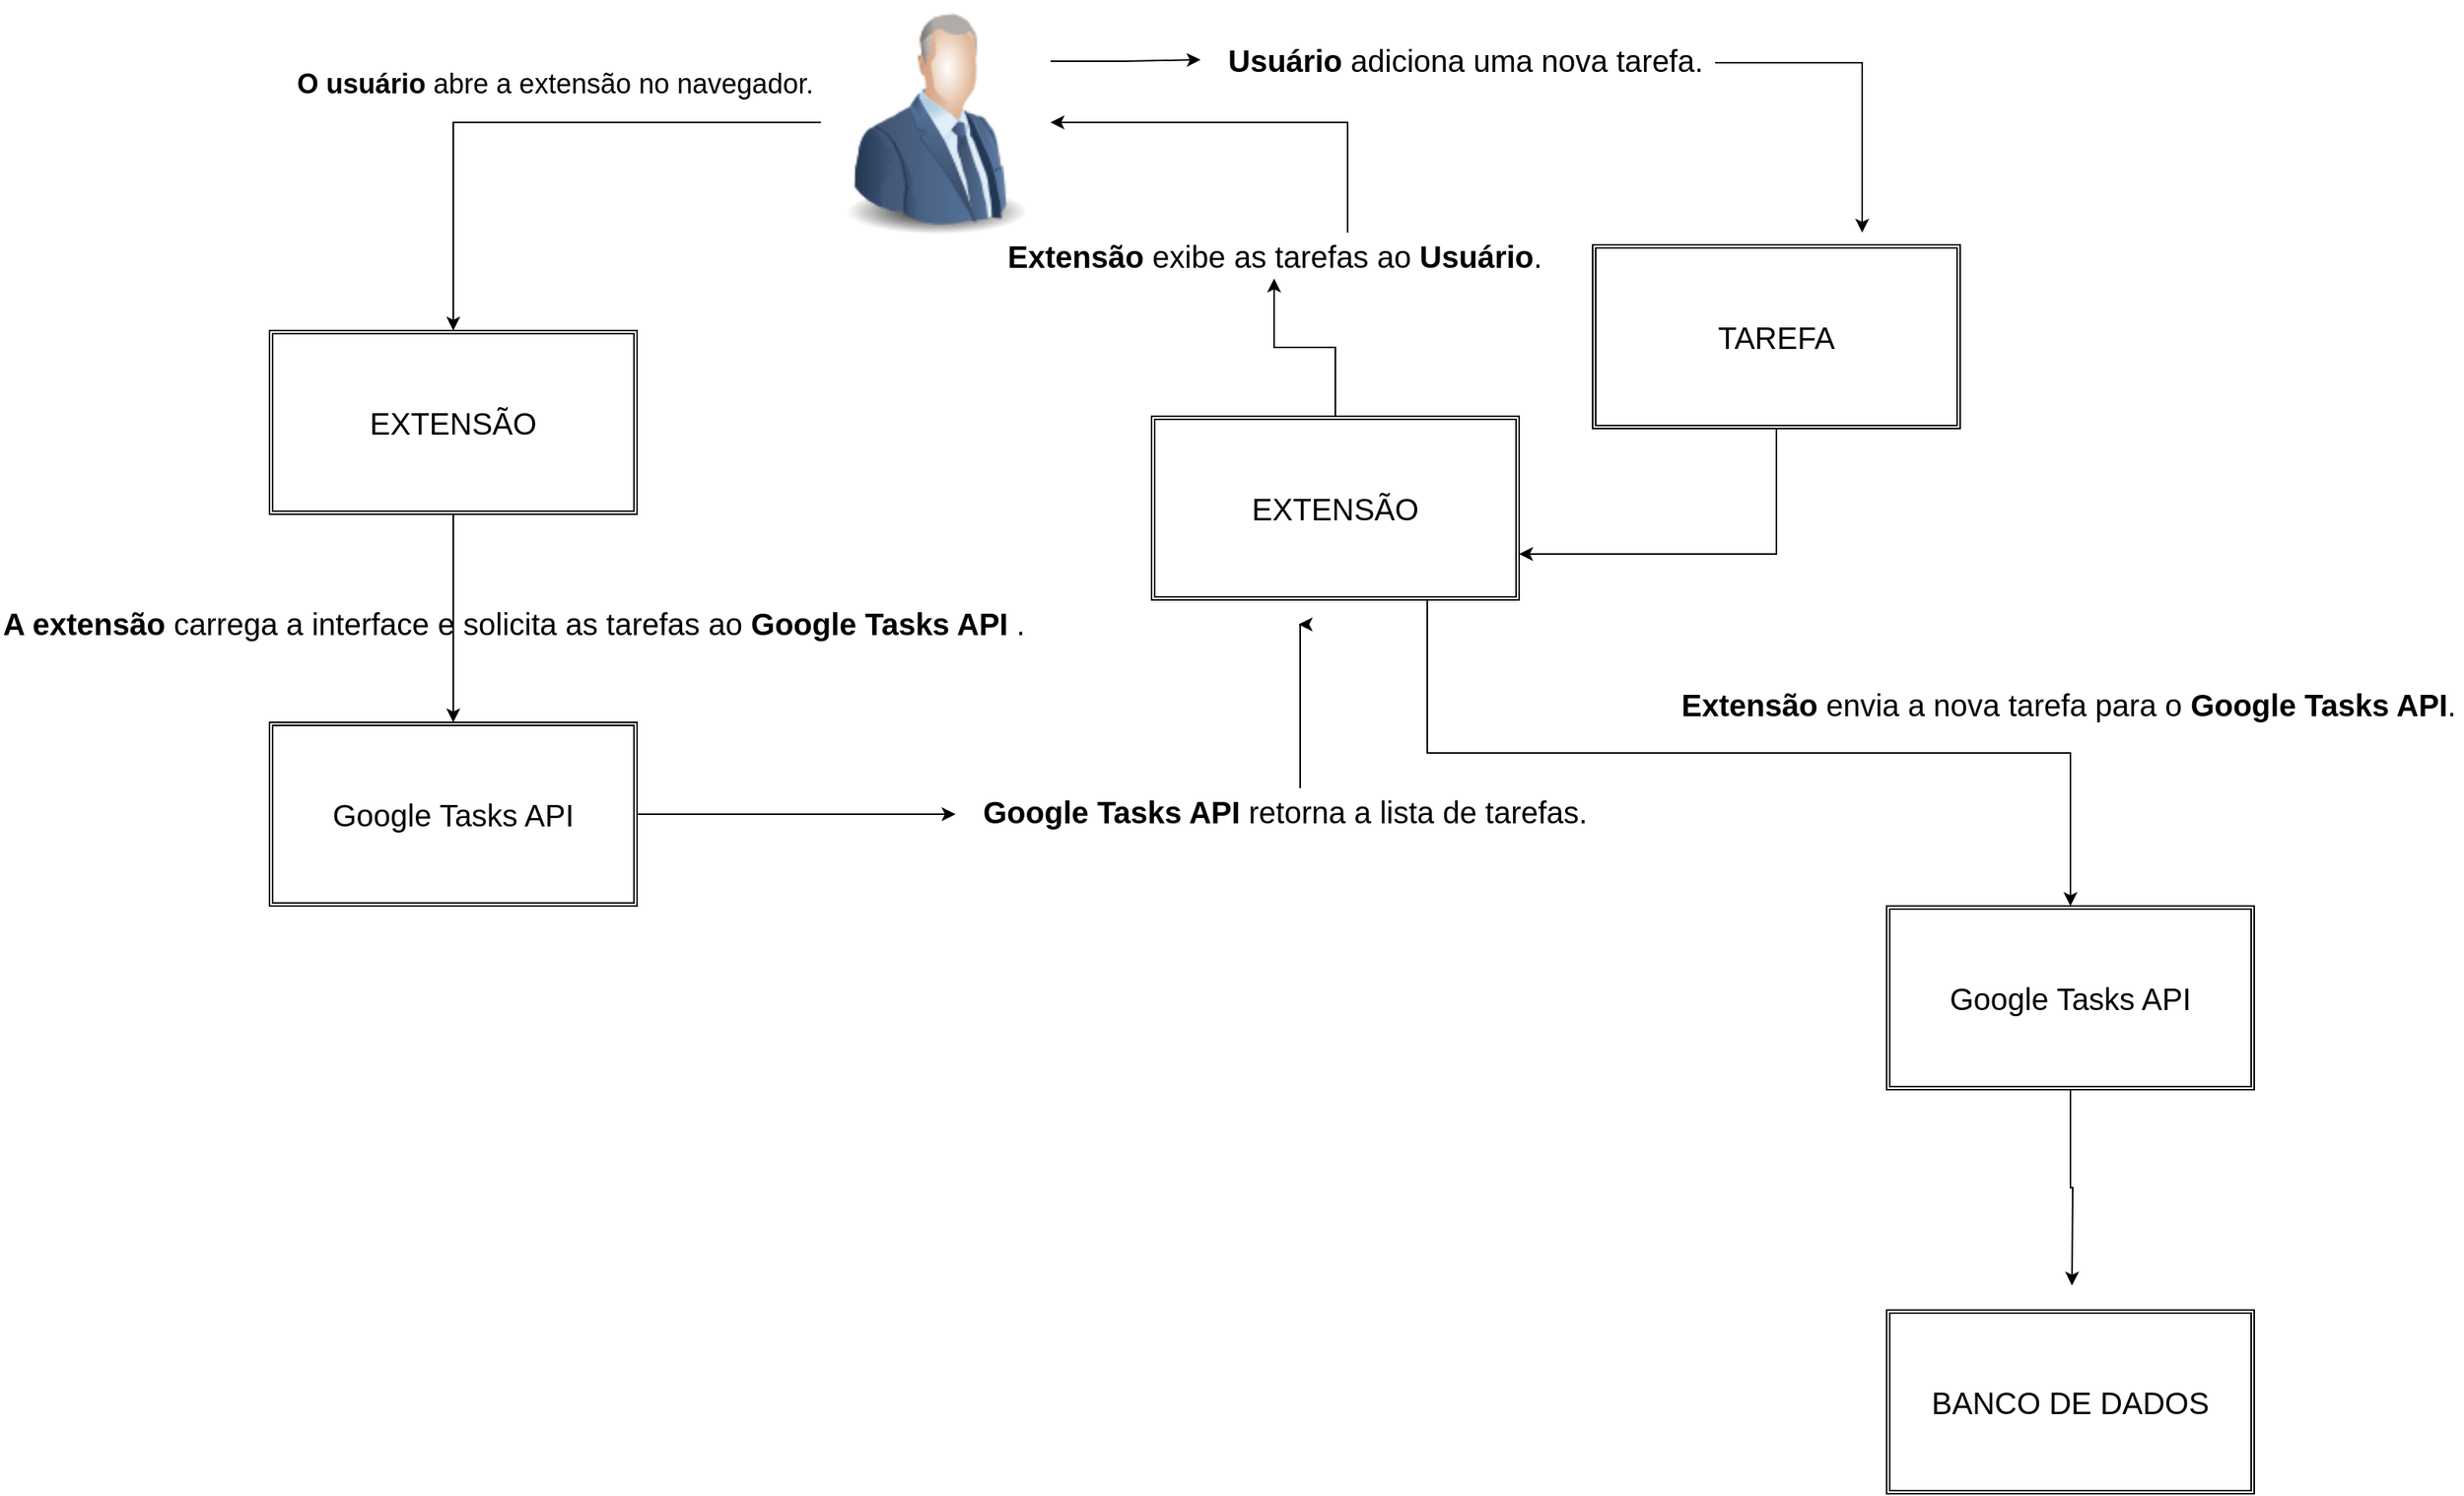 <mxfile version="24.7.16">
  <diagram name="Página-1" id="A7BaisGVbiMddVV-wmkI">
    <mxGraphModel dx="2587" dy="868" grid="1" gridSize="16" guides="1" tooltips="1" connect="1" arrows="1" fold="1" page="1" pageScale="1" pageWidth="827" pageHeight="1169" math="0" shadow="0">
      <root>
        <mxCell id="0" />
        <mxCell id="1" parent="0" />
        <mxCell id="XdPFumAg-L-F2V5rF2W7-9" value="" style="edgeStyle=orthogonalEdgeStyle;rounded=0;orthogonalLoop=1;jettySize=auto;html=1;" edge="1" parent="1" source="XdPFumAg-L-F2V5rF2W7-1" target="XdPFumAg-L-F2V5rF2W7-2">
          <mxGeometry relative="1" as="geometry" />
        </mxCell>
        <mxCell id="XdPFumAg-L-F2V5rF2W7-33" style="edgeStyle=orthogonalEdgeStyle;rounded=0;orthogonalLoop=1;jettySize=auto;html=1;exitX=1;exitY=0.567;exitDx=0;exitDy=0;exitPerimeter=0;" edge="1" parent="1" source="XdPFumAg-L-F2V5rF2W7-36">
          <mxGeometry relative="1" as="geometry">
            <mxPoint x="720" y="192" as="targetPoint" />
            <mxPoint x="640" y="71.5" as="sourcePoint" />
            <Array as="points">
              <mxPoint x="720" y="81" />
            </Array>
          </mxGeometry>
        </mxCell>
        <mxCell id="XdPFumAg-L-F2V5rF2W7-1" value="" style="image;html=1;image=img/lib/clip_art/people/Suit_Man_Blue_128x128.png" vertex="1" parent="1">
          <mxGeometry x="40" y="40" width="150" height="160" as="geometry" />
        </mxCell>
        <mxCell id="XdPFumAg-L-F2V5rF2W7-27" style="edgeStyle=orthogonalEdgeStyle;rounded=0;orthogonalLoop=1;jettySize=auto;html=1;" edge="1" parent="1" source="XdPFumAg-L-F2V5rF2W7-2" target="XdPFumAg-L-F2V5rF2W7-5">
          <mxGeometry relative="1" as="geometry" />
        </mxCell>
        <mxCell id="XdPFumAg-L-F2V5rF2W7-2" value="&lt;font style=&quot;vertical-align: inherit;&quot;&gt;&lt;font style=&quot;vertical-align: inherit; font-size: 20px;&quot;&gt;&lt;font style=&quot;vertical-align: inherit;&quot;&gt;&lt;font style=&quot;vertical-align: inherit;&quot;&gt;&lt;font style=&quot;vertical-align: inherit;&quot;&gt;&lt;font style=&quot;vertical-align: inherit;&quot;&gt;&lt;font style=&quot;vertical-align: inherit;&quot;&gt;&lt;font style=&quot;vertical-align: inherit;&quot;&gt;EXTENSÃO&lt;/font&gt;&lt;/font&gt;&lt;/font&gt;&lt;/font&gt;&lt;/font&gt;&lt;/font&gt;&lt;/font&gt;&lt;/font&gt;" style="shape=ext;double=1;rounded=0;whiteSpace=wrap;html=1;" vertex="1" parent="1">
          <mxGeometry x="-320" y="256" width="240" height="120" as="geometry" />
        </mxCell>
        <mxCell id="XdPFumAg-L-F2V5rF2W7-4" value="&lt;font style=&quot;font-size: 20px;&quot;&gt;BANCO DE DADOS&lt;/font&gt;" style="shape=ext;double=1;rounded=0;whiteSpace=wrap;html=1;" vertex="1" parent="1">
          <mxGeometry x="736" y="896" width="240" height="120" as="geometry" />
        </mxCell>
        <mxCell id="XdPFumAg-L-F2V5rF2W7-49" style="edgeStyle=orthogonalEdgeStyle;rounded=0;orthogonalLoop=1;jettySize=auto;html=1;exitX=1;exitY=0.5;exitDx=0;exitDy=0;" edge="1" parent="1" source="XdPFumAg-L-F2V5rF2W7-5">
          <mxGeometry relative="1" as="geometry">
            <mxPoint x="128" y="572" as="targetPoint" />
          </mxGeometry>
        </mxCell>
        <mxCell id="XdPFumAg-L-F2V5rF2W7-5" value="&lt;font style=&quot;vertical-align: inherit; font-size: 20px;&quot;&gt;&lt;font style=&quot;vertical-align: inherit; font-size: 20px;&quot;&gt;&lt;font style=&quot;vertical-align: inherit; font-size: 20px;&quot;&gt;&lt;font style=&quot;vertical-align: inherit; font-size: 20px;&quot;&gt;&lt;font style=&quot;vertical-align: inherit;&quot;&gt;&lt;font style=&quot;vertical-align: inherit;&quot;&gt;&lt;font style=&quot;vertical-align: inherit;&quot;&gt;&lt;font style=&quot;vertical-align: inherit;&quot;&gt;Google Tasks API&lt;/font&gt;&lt;/font&gt;&lt;/font&gt;&lt;/font&gt;&lt;/font&gt;&lt;/font&gt;&lt;/font&gt;&lt;/font&gt;" style="shape=ext;double=1;rounded=0;whiteSpace=wrap;html=1;" vertex="1" parent="1">
          <mxGeometry x="-320" y="512" width="240" height="120" as="geometry" />
        </mxCell>
        <mxCell id="XdPFumAg-L-F2V5rF2W7-10" value="&lt;font style=&quot;font-size: 18px;&quot;&gt;&lt;strong&gt;&lt;font style=&quot;vertical-align: inherit; font-size: 18px;&quot;&gt;&lt;font style=&quot;vertical-align: inherit; font-size: 18px;&quot;&gt;&lt;font style=&quot;vertical-align: inherit; font-size: 18px;&quot;&gt;&lt;font style=&quot;vertical-align: inherit; font-size: 18px;&quot;&gt;O usuário&lt;/font&gt;&lt;/font&gt;&lt;/font&gt;&lt;/font&gt;&lt;/strong&gt;&lt;font style=&quot;vertical-align: inherit; font-size: 18px;&quot;&gt;&lt;font style=&quot;vertical-align: inherit; font-size: 18px;&quot;&gt;&lt;font style=&quot;vertical-align: inherit; font-size: 18px;&quot;&gt;&lt;font style=&quot;vertical-align: inherit; font-size: 18px;&quot;&gt; abre a extensão no navegador.&lt;/font&gt;&lt;/font&gt;&lt;/font&gt;&lt;/font&gt;&lt;/font&gt;" style="text;strokeColor=none;align=left;fillColor=none;html=1;verticalAlign=middle;whiteSpace=wrap;rounded=0;" vertex="1" parent="1">
          <mxGeometry x="-304" y="80" width="352" height="30" as="geometry" />
        </mxCell>
        <mxCell id="XdPFumAg-L-F2V5rF2W7-48" style="edgeStyle=orthogonalEdgeStyle;rounded=0;orthogonalLoop=1;jettySize=auto;html=1;exitX=0.75;exitY=1;exitDx=0;exitDy=0;" edge="1" parent="1" source="XdPFumAg-L-F2V5rF2W7-15" target="XdPFumAg-L-F2V5rF2W7-47">
          <mxGeometry relative="1" as="geometry" />
        </mxCell>
        <mxCell id="XdPFumAg-L-F2V5rF2W7-55" value="" style="edgeStyle=orthogonalEdgeStyle;rounded=0;orthogonalLoop=1;jettySize=auto;html=1;" edge="1" parent="1" source="XdPFumAg-L-F2V5rF2W7-15" target="XdPFumAg-L-F2V5rF2W7-22">
          <mxGeometry relative="1" as="geometry" />
        </mxCell>
        <mxCell id="XdPFumAg-L-F2V5rF2W7-15" value="&lt;font style=&quot;vertical-align: inherit;&quot;&gt;&lt;font style=&quot;vertical-align: inherit; font-size: 20px;&quot;&gt;&lt;font style=&quot;vertical-align: inherit;&quot;&gt;&lt;font style=&quot;vertical-align: inherit;&quot;&gt;&lt;font style=&quot;vertical-align: inherit;&quot;&gt;&lt;font style=&quot;vertical-align: inherit;&quot;&gt;&lt;font style=&quot;vertical-align: inherit;&quot;&gt;&lt;font style=&quot;vertical-align: inherit;&quot;&gt;EXTENSÃO&lt;/font&gt;&lt;/font&gt;&lt;/font&gt;&lt;/font&gt;&lt;/font&gt;&lt;/font&gt;&lt;/font&gt;&lt;/font&gt;" style="shape=ext;double=1;rounded=0;whiteSpace=wrap;html=1;" vertex="1" parent="1">
          <mxGeometry x="256" y="312" width="240" height="120" as="geometry" />
        </mxCell>
        <mxCell id="XdPFumAg-L-F2V5rF2W7-12" value="&lt;font style=&quot;font-size: 20px;&quot;&gt;&lt;strong style=&quot;&quot;&gt;&lt;font style=&quot;vertical-align: inherit; font-size: 20px;&quot;&gt;&lt;font style=&quot;vertical-align: inherit; font-size: 20px;&quot;&gt;&lt;font style=&quot;vertical-align: inherit; font-size: 20px;&quot;&gt;&lt;font style=&quot;vertical-align: inherit; font-size: 20px;&quot;&gt;A extensão&lt;/font&gt;&lt;/font&gt;&lt;/font&gt;&lt;/font&gt;&lt;/strong&gt;&lt;font style=&quot;vertical-align: inherit; font-size: 20px;&quot;&gt;&lt;font style=&quot;vertical-align: inherit; font-size: 20px;&quot;&gt;&lt;font style=&quot;vertical-align: inherit; font-size: 20px;&quot;&gt;&lt;font style=&quot;vertical-align: inherit; font-size: 20px;&quot;&gt; carrega a interface e solicita as tarefas ao &lt;/font&gt;&lt;/font&gt;&lt;/font&gt;&lt;/font&gt;&lt;strong style=&quot;&quot;&gt;&lt;font style=&quot;vertical-align: inherit; font-size: 20px;&quot;&gt;&lt;font style=&quot;vertical-align: inherit; font-size: 20px;&quot;&gt;&lt;font style=&quot;vertical-align: inherit; font-size: 20px;&quot;&gt;&lt;font style=&quot;vertical-align: inherit; font-size: 20px;&quot;&gt;Google Tasks API&lt;/font&gt;&lt;/font&gt;&lt;/font&gt;&lt;/font&gt;&lt;/strong&gt;&lt;font style=&quot;vertical-align: inherit; font-size: 20px;&quot;&gt;&lt;font style=&quot;vertical-align: inherit; font-size: 20px;&quot;&gt;&lt;font style=&quot;vertical-align: inherit; font-size: 20px;&quot;&gt;&lt;font style=&quot;vertical-align: inherit; font-size: 20px;&quot;&gt; .&lt;/font&gt;&lt;/font&gt;&lt;/font&gt;&lt;/font&gt;&lt;/font&gt;" style="text;strokeColor=none;align=left;fillColor=none;html=1;verticalAlign=middle;whiteSpace=wrap;rounded=0;fontSize=16;" vertex="1" parent="1">
          <mxGeometry x="-496" y="432" width="672" height="30" as="geometry" />
        </mxCell>
        <mxCell id="XdPFumAg-L-F2V5rF2W7-52" style="edgeStyle=orthogonalEdgeStyle;rounded=0;orthogonalLoop=1;jettySize=auto;html=1;" edge="1" parent="1" source="XdPFumAg-L-F2V5rF2W7-17">
          <mxGeometry relative="1" as="geometry">
            <mxPoint x="352" y="448" as="targetPoint" />
            <Array as="points">
              <mxPoint x="353" y="448" />
            </Array>
          </mxGeometry>
        </mxCell>
        <mxCell id="XdPFumAg-L-F2V5rF2W7-17" value="&lt;font style=&quot;font-size: 20px;&quot;&gt;&lt;strong&gt;Google Tasks API&lt;/strong&gt; retorna a lista de tarefas.&lt;/font&gt;" style="text;strokeColor=none;align=left;fillColor=none;html=1;verticalAlign=middle;whiteSpace=wrap;rounded=0;" vertex="1" parent="1">
          <mxGeometry x="144" y="555" width="416" height="30" as="geometry" />
        </mxCell>
        <mxCell id="XdPFumAg-L-F2V5rF2W7-32" style="edgeStyle=orthogonalEdgeStyle;rounded=0;orthogonalLoop=1;jettySize=auto;html=1;entryX=1;entryY=0.5;entryDx=0;entryDy=0;" edge="1" parent="1" source="XdPFumAg-L-F2V5rF2W7-22" target="XdPFumAg-L-F2V5rF2W7-1">
          <mxGeometry relative="1" as="geometry">
            <Array as="points">
              <mxPoint x="384" y="120" />
            </Array>
          </mxGeometry>
        </mxCell>
        <mxCell id="XdPFumAg-L-F2V5rF2W7-22" value="&lt;font style=&quot;font-size: 20px;&quot;&gt;&lt;strong&gt;Extensão&lt;/strong&gt; exibe as tarefas ao &lt;strong&gt;Usuário&lt;/strong&gt;.&lt;/font&gt;" style="text;strokeColor=none;align=left;fillColor=none;html=1;verticalAlign=middle;whiteSpace=wrap;rounded=0;" vertex="1" parent="1">
          <mxGeometry x="160" y="192" width="352" height="30" as="geometry" />
        </mxCell>
        <mxCell id="XdPFumAg-L-F2V5rF2W7-44" style="edgeStyle=orthogonalEdgeStyle;rounded=0;orthogonalLoop=1;jettySize=auto;html=1;exitX=0.5;exitY=1;exitDx=0;exitDy=0;entryX=1;entryY=0.75;entryDx=0;entryDy=0;" edge="1" parent="1" source="XdPFumAg-L-F2V5rF2W7-24" target="XdPFumAg-L-F2V5rF2W7-15">
          <mxGeometry relative="1" as="geometry" />
        </mxCell>
        <mxCell id="XdPFumAg-L-F2V5rF2W7-24" value="&lt;font style=&quot;font-size: 20px;&quot;&gt;TAREFA&lt;/font&gt;" style="shape=ext;double=1;rounded=0;whiteSpace=wrap;html=1;" vertex="1" parent="1">
          <mxGeometry x="544" y="200" width="240" height="120" as="geometry" />
        </mxCell>
        <mxCell id="XdPFumAg-L-F2V5rF2W7-25" style="edgeStyle=orthogonalEdgeStyle;rounded=0;orthogonalLoop=1;jettySize=auto;html=1;exitX=0.5;exitY=1;exitDx=0;exitDy=0;" edge="1" parent="1" source="XdPFumAg-L-F2V5rF2W7-12" target="XdPFumAg-L-F2V5rF2W7-12">
          <mxGeometry relative="1" as="geometry" />
        </mxCell>
        <mxCell id="XdPFumAg-L-F2V5rF2W7-35" value="" style="edgeStyle=orthogonalEdgeStyle;rounded=0;orthogonalLoop=1;jettySize=auto;html=1;exitX=1;exitY=0.25;exitDx=0;exitDy=0;" edge="1" parent="1" source="XdPFumAg-L-F2V5rF2W7-1">
          <mxGeometry relative="1" as="geometry">
            <mxPoint x="288" y="79" as="targetPoint" />
            <mxPoint x="190" y="80" as="sourcePoint" />
            <Array as="points" />
          </mxGeometry>
        </mxCell>
        <mxCell id="XdPFumAg-L-F2V5rF2W7-36" value="&lt;font style=&quot;font-size: 20px;&quot;&gt;&lt;strong&gt;Usuário&lt;/strong&gt; adiciona uma nova tarefa.&lt;/font&gt;" style="text;strokeColor=none;align=left;fillColor=none;html=1;verticalAlign=middle;whiteSpace=wrap;rounded=0;" vertex="1" parent="1">
          <mxGeometry x="304" y="64" width="320" height="30" as="geometry" />
        </mxCell>
        <mxCell id="XdPFumAg-L-F2V5rF2W7-63" style="edgeStyle=orthogonalEdgeStyle;rounded=0;orthogonalLoop=1;jettySize=auto;html=1;exitX=0.5;exitY=1;exitDx=0;exitDy=0;" edge="1" parent="1" source="XdPFumAg-L-F2V5rF2W7-47">
          <mxGeometry relative="1" as="geometry">
            <mxPoint x="857" y="880" as="targetPoint" />
          </mxGeometry>
        </mxCell>
        <mxCell id="XdPFumAg-L-F2V5rF2W7-47" value="&lt;font style=&quot;vertical-align: inherit; font-size: 20px;&quot;&gt;&lt;font style=&quot;vertical-align: inherit; font-size: 20px;&quot;&gt;&lt;font style=&quot;vertical-align: inherit; font-size: 20px;&quot;&gt;&lt;font style=&quot;vertical-align: inherit; font-size: 20px;&quot;&gt;&lt;font style=&quot;vertical-align: inherit;&quot;&gt;&lt;font style=&quot;vertical-align: inherit;&quot;&gt;&lt;font style=&quot;vertical-align: inherit;&quot;&gt;&lt;font style=&quot;vertical-align: inherit;&quot;&gt;Google Tasks API&lt;/font&gt;&lt;/font&gt;&lt;/font&gt;&lt;/font&gt;&lt;/font&gt;&lt;/font&gt;&lt;/font&gt;&lt;/font&gt;" style="shape=ext;double=1;rounded=0;whiteSpace=wrap;html=1;" vertex="1" parent="1">
          <mxGeometry x="736" y="632" width="240" height="120" as="geometry" />
        </mxCell>
        <mxCell id="XdPFumAg-L-F2V5rF2W7-39" value="&lt;font style=&quot;font-size: 20px;&quot;&gt;&lt;strong&gt;Extensão&lt;/strong&gt; envia a nova tarefa para o &lt;strong&gt;Google Tasks API&lt;/strong&gt;.&lt;/font&gt;" style="text;strokeColor=none;align=left;fillColor=none;html=1;verticalAlign=top;rounded=0;whiteSpace=wrap;" vertex="1" parent="1">
          <mxGeometry x="600" y="482" width="512" height="30" as="geometry" />
        </mxCell>
      </root>
    </mxGraphModel>
  </diagram>
</mxfile>
